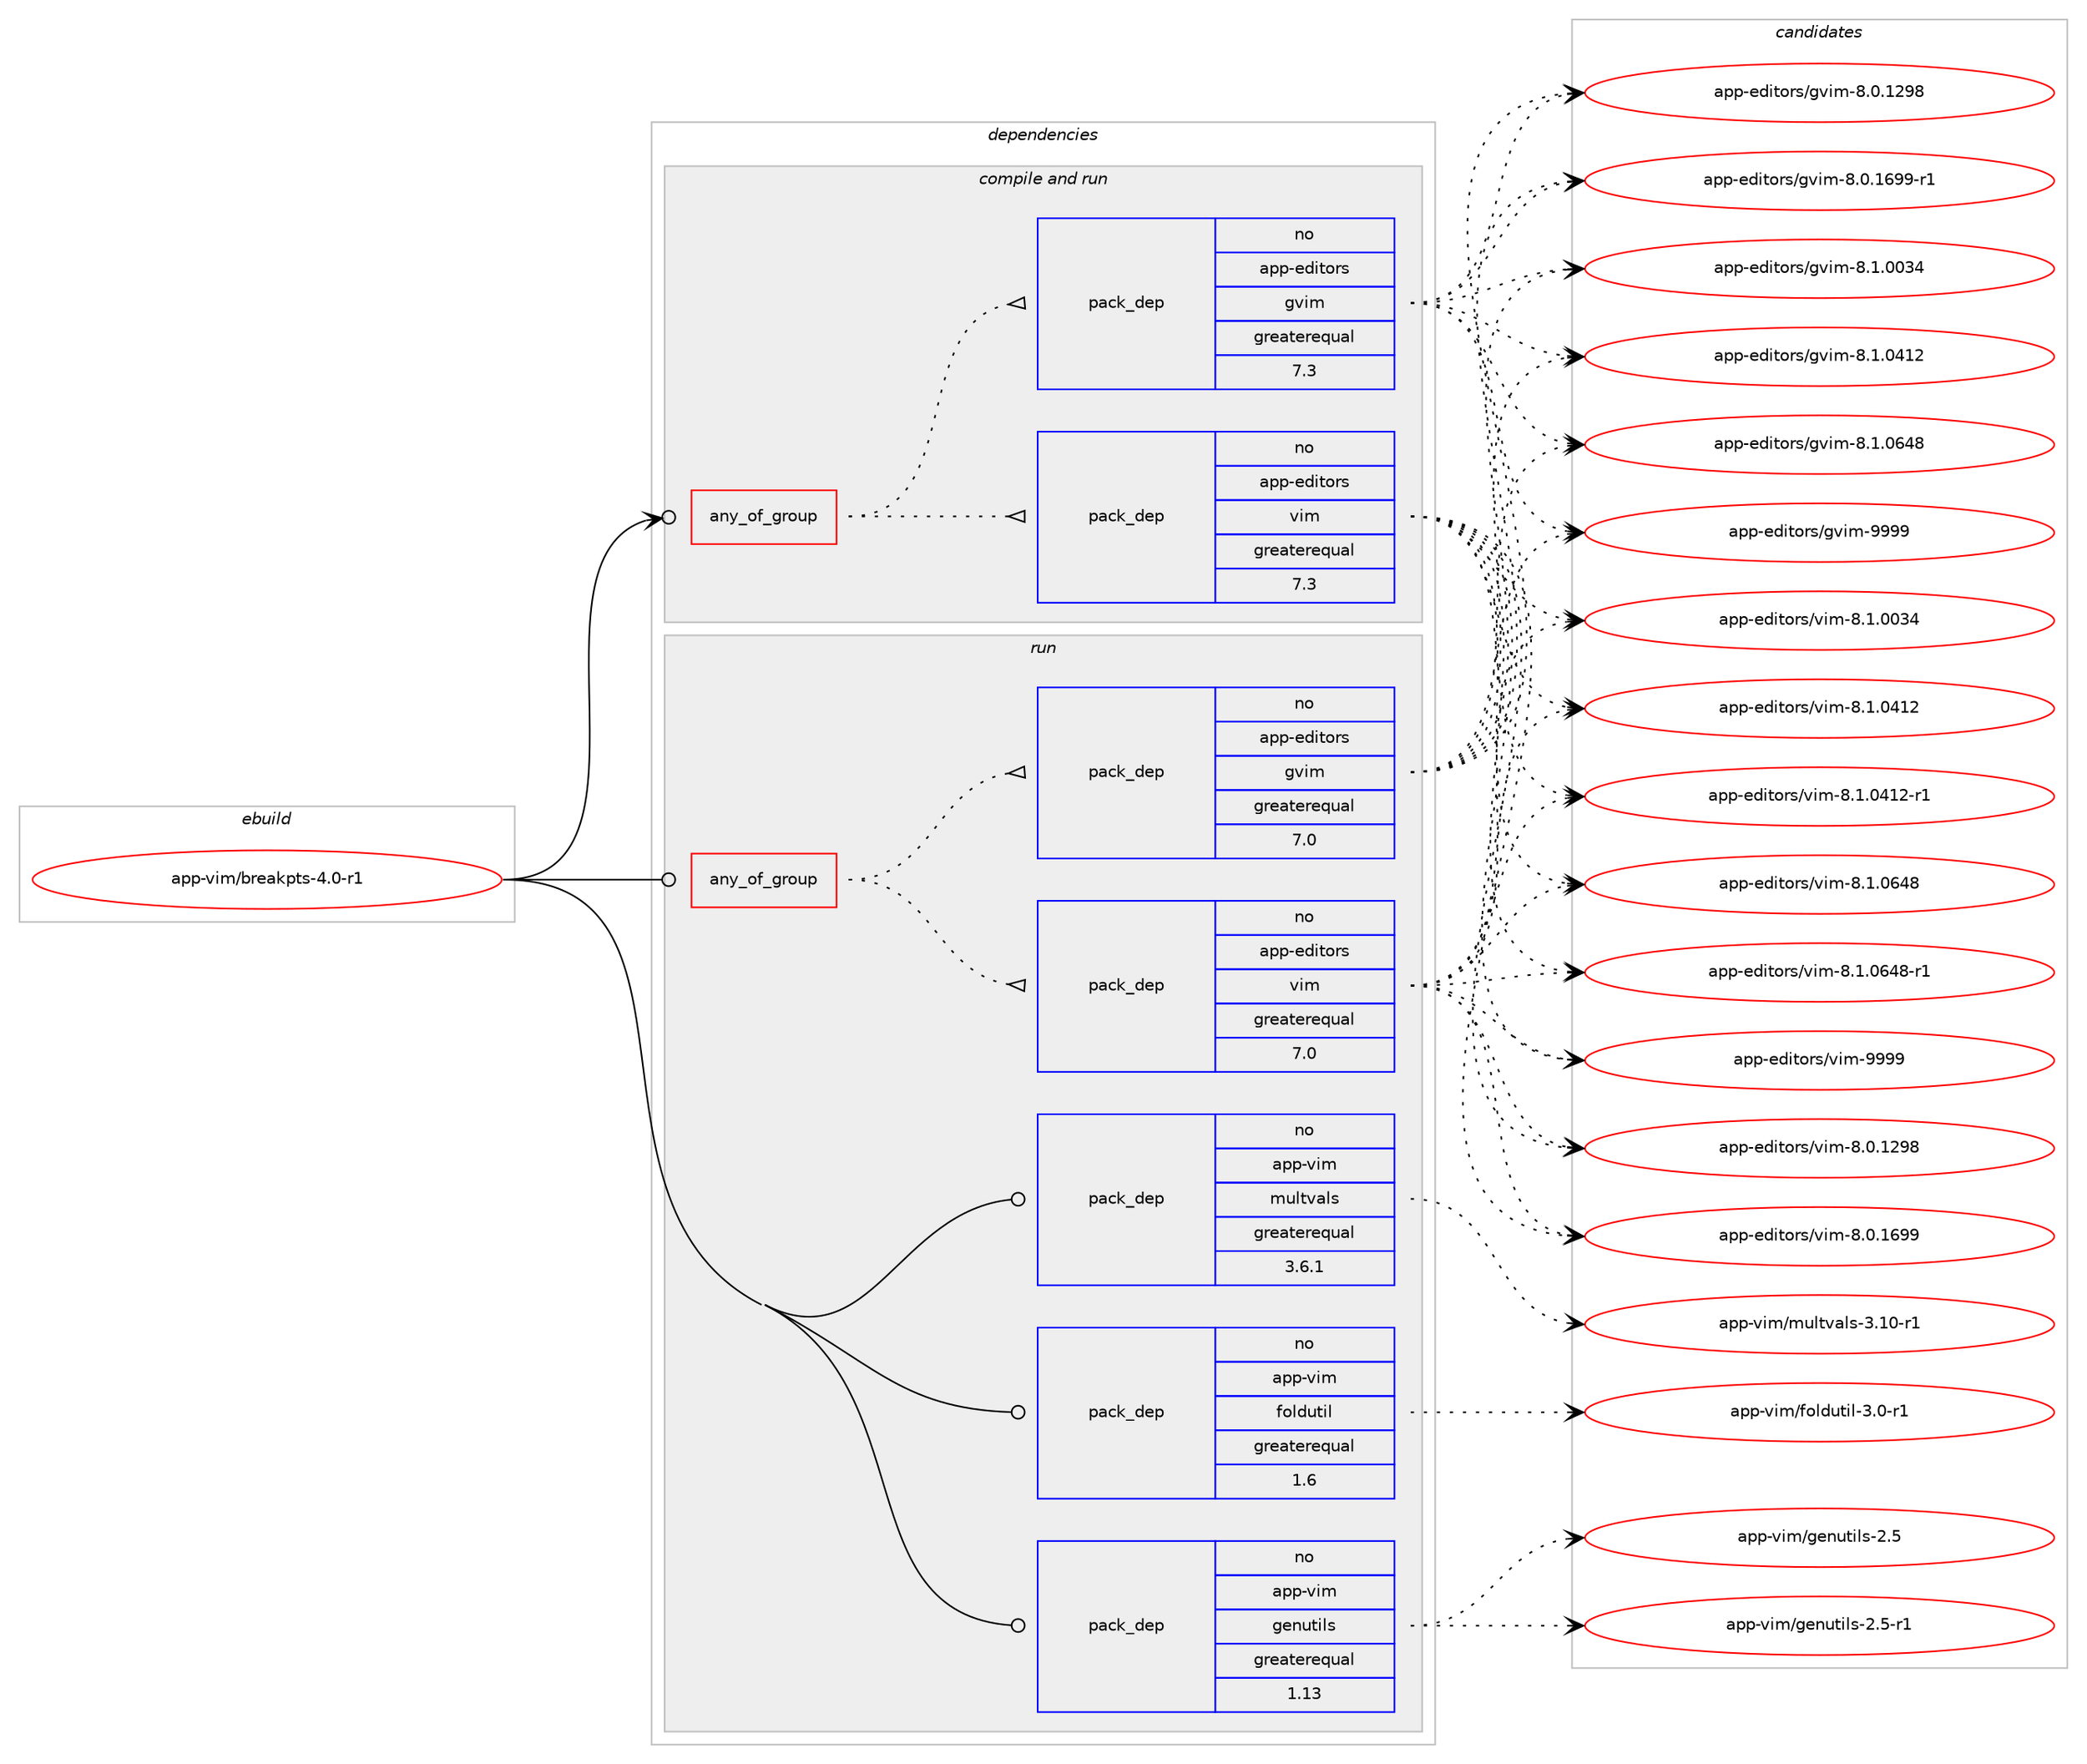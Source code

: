 digraph prolog {

# *************
# Graph options
# *************

newrank=true;
concentrate=true;
compound=true;
graph [rankdir=LR,fontname=Helvetica,fontsize=10,ranksep=1.5];#, ranksep=2.5, nodesep=0.2];
edge  [arrowhead=vee];
node  [fontname=Helvetica,fontsize=10];

# **********
# The ebuild
# **********

subgraph cluster_leftcol {
color=gray;
rank=same;
label=<<i>ebuild</i>>;
id [label="app-vim/breakpts-4.0-r1", color=red, width=4, href="../app-vim/breakpts-4.0-r1.svg"];
}

# ****************
# The dependencies
# ****************

subgraph cluster_midcol {
color=gray;
label=<<i>dependencies</i>>;
subgraph cluster_compile {
fillcolor="#eeeeee";
style=filled;
label=<<i>compile</i>>;
}
subgraph cluster_compileandrun {
fillcolor="#eeeeee";
style=filled;
label=<<i>compile and run</i>>;
subgraph any20048 {
dependency1313906 [label=<<TABLE BORDER="0" CELLBORDER="1" CELLSPACING="0" CELLPADDING="4"><TR><TD CELLPADDING="10">any_of_group</TD></TR></TABLE>>, shape=none, color=red];subgraph pack936944 {
dependency1313907 [label=<<TABLE BORDER="0" CELLBORDER="1" CELLSPACING="0" CELLPADDING="4" WIDTH="220"><TR><TD ROWSPAN="6" CELLPADDING="30">pack_dep</TD></TR><TR><TD WIDTH="110">no</TD></TR><TR><TD>app-editors</TD></TR><TR><TD>vim</TD></TR><TR><TD>greaterequal</TD></TR><TR><TD>7.3</TD></TR></TABLE>>, shape=none, color=blue];
}
dependency1313906:e -> dependency1313907:w [weight=20,style="dotted",arrowhead="oinv"];
subgraph pack936945 {
dependency1313908 [label=<<TABLE BORDER="0" CELLBORDER="1" CELLSPACING="0" CELLPADDING="4" WIDTH="220"><TR><TD ROWSPAN="6" CELLPADDING="30">pack_dep</TD></TR><TR><TD WIDTH="110">no</TD></TR><TR><TD>app-editors</TD></TR><TR><TD>gvim</TD></TR><TR><TD>greaterequal</TD></TR><TR><TD>7.3</TD></TR></TABLE>>, shape=none, color=blue];
}
dependency1313906:e -> dependency1313908:w [weight=20,style="dotted",arrowhead="oinv"];
}
id:e -> dependency1313906:w [weight=20,style="solid",arrowhead="odotvee"];
}
subgraph cluster_run {
fillcolor="#eeeeee";
style=filled;
label=<<i>run</i>>;
subgraph any20049 {
dependency1313909 [label=<<TABLE BORDER="0" CELLBORDER="1" CELLSPACING="0" CELLPADDING="4"><TR><TD CELLPADDING="10">any_of_group</TD></TR></TABLE>>, shape=none, color=red];subgraph pack936946 {
dependency1313910 [label=<<TABLE BORDER="0" CELLBORDER="1" CELLSPACING="0" CELLPADDING="4" WIDTH="220"><TR><TD ROWSPAN="6" CELLPADDING="30">pack_dep</TD></TR><TR><TD WIDTH="110">no</TD></TR><TR><TD>app-editors</TD></TR><TR><TD>vim</TD></TR><TR><TD>greaterequal</TD></TR><TR><TD>7.0</TD></TR></TABLE>>, shape=none, color=blue];
}
dependency1313909:e -> dependency1313910:w [weight=20,style="dotted",arrowhead="oinv"];
subgraph pack936947 {
dependency1313911 [label=<<TABLE BORDER="0" CELLBORDER="1" CELLSPACING="0" CELLPADDING="4" WIDTH="220"><TR><TD ROWSPAN="6" CELLPADDING="30">pack_dep</TD></TR><TR><TD WIDTH="110">no</TD></TR><TR><TD>app-editors</TD></TR><TR><TD>gvim</TD></TR><TR><TD>greaterequal</TD></TR><TR><TD>7.0</TD></TR></TABLE>>, shape=none, color=blue];
}
dependency1313909:e -> dependency1313911:w [weight=20,style="dotted",arrowhead="oinv"];
}
id:e -> dependency1313909:w [weight=20,style="solid",arrowhead="odot"];
subgraph pack936948 {
dependency1313912 [label=<<TABLE BORDER="0" CELLBORDER="1" CELLSPACING="0" CELLPADDING="4" WIDTH="220"><TR><TD ROWSPAN="6" CELLPADDING="30">pack_dep</TD></TR><TR><TD WIDTH="110">no</TD></TR><TR><TD>app-vim</TD></TR><TR><TD>foldutil</TD></TR><TR><TD>greaterequal</TD></TR><TR><TD>1.6</TD></TR></TABLE>>, shape=none, color=blue];
}
id:e -> dependency1313912:w [weight=20,style="solid",arrowhead="odot"];
subgraph pack936949 {
dependency1313913 [label=<<TABLE BORDER="0" CELLBORDER="1" CELLSPACING="0" CELLPADDING="4" WIDTH="220"><TR><TD ROWSPAN="6" CELLPADDING="30">pack_dep</TD></TR><TR><TD WIDTH="110">no</TD></TR><TR><TD>app-vim</TD></TR><TR><TD>genutils</TD></TR><TR><TD>greaterequal</TD></TR><TR><TD>1.13</TD></TR></TABLE>>, shape=none, color=blue];
}
id:e -> dependency1313913:w [weight=20,style="solid",arrowhead="odot"];
subgraph pack936950 {
dependency1313914 [label=<<TABLE BORDER="0" CELLBORDER="1" CELLSPACING="0" CELLPADDING="4" WIDTH="220"><TR><TD ROWSPAN="6" CELLPADDING="30">pack_dep</TD></TR><TR><TD WIDTH="110">no</TD></TR><TR><TD>app-vim</TD></TR><TR><TD>multvals</TD></TR><TR><TD>greaterequal</TD></TR><TR><TD>3.6.1</TD></TR></TABLE>>, shape=none, color=blue];
}
id:e -> dependency1313914:w [weight=20,style="solid",arrowhead="odot"];
}
}

# **************
# The candidates
# **************

subgraph cluster_choices {
rank=same;
color=gray;
label=<<i>candidates</i>>;

subgraph choice936944 {
color=black;
nodesep=1;
choice971121124510110010511611111411547118105109455646484649505756 [label="app-editors/vim-8.0.1298", color=red, width=4,href="../app-editors/vim-8.0.1298.svg"];
choice971121124510110010511611111411547118105109455646484649545757 [label="app-editors/vim-8.0.1699", color=red, width=4,href="../app-editors/vim-8.0.1699.svg"];
choice971121124510110010511611111411547118105109455646494648485152 [label="app-editors/vim-8.1.0034", color=red, width=4,href="../app-editors/vim-8.1.0034.svg"];
choice971121124510110010511611111411547118105109455646494648524950 [label="app-editors/vim-8.1.0412", color=red, width=4,href="../app-editors/vim-8.1.0412.svg"];
choice9711211245101100105116111114115471181051094556464946485249504511449 [label="app-editors/vim-8.1.0412-r1", color=red, width=4,href="../app-editors/vim-8.1.0412-r1.svg"];
choice971121124510110010511611111411547118105109455646494648545256 [label="app-editors/vim-8.1.0648", color=red, width=4,href="../app-editors/vim-8.1.0648.svg"];
choice9711211245101100105116111114115471181051094556464946485452564511449 [label="app-editors/vim-8.1.0648-r1", color=red, width=4,href="../app-editors/vim-8.1.0648-r1.svg"];
choice9711211245101100105116111114115471181051094557575757 [label="app-editors/vim-9999", color=red, width=4,href="../app-editors/vim-9999.svg"];
dependency1313907:e -> choice971121124510110010511611111411547118105109455646484649505756:w [style=dotted,weight="100"];
dependency1313907:e -> choice971121124510110010511611111411547118105109455646484649545757:w [style=dotted,weight="100"];
dependency1313907:e -> choice971121124510110010511611111411547118105109455646494648485152:w [style=dotted,weight="100"];
dependency1313907:e -> choice971121124510110010511611111411547118105109455646494648524950:w [style=dotted,weight="100"];
dependency1313907:e -> choice9711211245101100105116111114115471181051094556464946485249504511449:w [style=dotted,weight="100"];
dependency1313907:e -> choice971121124510110010511611111411547118105109455646494648545256:w [style=dotted,weight="100"];
dependency1313907:e -> choice9711211245101100105116111114115471181051094556464946485452564511449:w [style=dotted,weight="100"];
dependency1313907:e -> choice9711211245101100105116111114115471181051094557575757:w [style=dotted,weight="100"];
}
subgraph choice936945 {
color=black;
nodesep=1;
choice971121124510110010511611111411547103118105109455646484649505756 [label="app-editors/gvim-8.0.1298", color=red, width=4,href="../app-editors/gvim-8.0.1298.svg"];
choice9711211245101100105116111114115471031181051094556464846495457574511449 [label="app-editors/gvim-8.0.1699-r1", color=red, width=4,href="../app-editors/gvim-8.0.1699-r1.svg"];
choice971121124510110010511611111411547103118105109455646494648485152 [label="app-editors/gvim-8.1.0034", color=red, width=4,href="../app-editors/gvim-8.1.0034.svg"];
choice971121124510110010511611111411547103118105109455646494648524950 [label="app-editors/gvim-8.1.0412", color=red, width=4,href="../app-editors/gvim-8.1.0412.svg"];
choice971121124510110010511611111411547103118105109455646494648545256 [label="app-editors/gvim-8.1.0648", color=red, width=4,href="../app-editors/gvim-8.1.0648.svg"];
choice9711211245101100105116111114115471031181051094557575757 [label="app-editors/gvim-9999", color=red, width=4,href="../app-editors/gvim-9999.svg"];
dependency1313908:e -> choice971121124510110010511611111411547103118105109455646484649505756:w [style=dotted,weight="100"];
dependency1313908:e -> choice9711211245101100105116111114115471031181051094556464846495457574511449:w [style=dotted,weight="100"];
dependency1313908:e -> choice971121124510110010511611111411547103118105109455646494648485152:w [style=dotted,weight="100"];
dependency1313908:e -> choice971121124510110010511611111411547103118105109455646494648524950:w [style=dotted,weight="100"];
dependency1313908:e -> choice971121124510110010511611111411547103118105109455646494648545256:w [style=dotted,weight="100"];
dependency1313908:e -> choice9711211245101100105116111114115471031181051094557575757:w [style=dotted,weight="100"];
}
subgraph choice936946 {
color=black;
nodesep=1;
choice971121124510110010511611111411547118105109455646484649505756 [label="app-editors/vim-8.0.1298", color=red, width=4,href="../app-editors/vim-8.0.1298.svg"];
choice971121124510110010511611111411547118105109455646484649545757 [label="app-editors/vim-8.0.1699", color=red, width=4,href="../app-editors/vim-8.0.1699.svg"];
choice971121124510110010511611111411547118105109455646494648485152 [label="app-editors/vim-8.1.0034", color=red, width=4,href="../app-editors/vim-8.1.0034.svg"];
choice971121124510110010511611111411547118105109455646494648524950 [label="app-editors/vim-8.1.0412", color=red, width=4,href="../app-editors/vim-8.1.0412.svg"];
choice9711211245101100105116111114115471181051094556464946485249504511449 [label="app-editors/vim-8.1.0412-r1", color=red, width=4,href="../app-editors/vim-8.1.0412-r1.svg"];
choice971121124510110010511611111411547118105109455646494648545256 [label="app-editors/vim-8.1.0648", color=red, width=4,href="../app-editors/vim-8.1.0648.svg"];
choice9711211245101100105116111114115471181051094556464946485452564511449 [label="app-editors/vim-8.1.0648-r1", color=red, width=4,href="../app-editors/vim-8.1.0648-r1.svg"];
choice9711211245101100105116111114115471181051094557575757 [label="app-editors/vim-9999", color=red, width=4,href="../app-editors/vim-9999.svg"];
dependency1313910:e -> choice971121124510110010511611111411547118105109455646484649505756:w [style=dotted,weight="100"];
dependency1313910:e -> choice971121124510110010511611111411547118105109455646484649545757:w [style=dotted,weight="100"];
dependency1313910:e -> choice971121124510110010511611111411547118105109455646494648485152:w [style=dotted,weight="100"];
dependency1313910:e -> choice971121124510110010511611111411547118105109455646494648524950:w [style=dotted,weight="100"];
dependency1313910:e -> choice9711211245101100105116111114115471181051094556464946485249504511449:w [style=dotted,weight="100"];
dependency1313910:e -> choice971121124510110010511611111411547118105109455646494648545256:w [style=dotted,weight="100"];
dependency1313910:e -> choice9711211245101100105116111114115471181051094556464946485452564511449:w [style=dotted,weight="100"];
dependency1313910:e -> choice9711211245101100105116111114115471181051094557575757:w [style=dotted,weight="100"];
}
subgraph choice936947 {
color=black;
nodesep=1;
choice971121124510110010511611111411547103118105109455646484649505756 [label="app-editors/gvim-8.0.1298", color=red, width=4,href="../app-editors/gvim-8.0.1298.svg"];
choice9711211245101100105116111114115471031181051094556464846495457574511449 [label="app-editors/gvim-8.0.1699-r1", color=red, width=4,href="../app-editors/gvim-8.0.1699-r1.svg"];
choice971121124510110010511611111411547103118105109455646494648485152 [label="app-editors/gvim-8.1.0034", color=red, width=4,href="../app-editors/gvim-8.1.0034.svg"];
choice971121124510110010511611111411547103118105109455646494648524950 [label="app-editors/gvim-8.1.0412", color=red, width=4,href="../app-editors/gvim-8.1.0412.svg"];
choice971121124510110010511611111411547103118105109455646494648545256 [label="app-editors/gvim-8.1.0648", color=red, width=4,href="../app-editors/gvim-8.1.0648.svg"];
choice9711211245101100105116111114115471031181051094557575757 [label="app-editors/gvim-9999", color=red, width=4,href="../app-editors/gvim-9999.svg"];
dependency1313911:e -> choice971121124510110010511611111411547103118105109455646484649505756:w [style=dotted,weight="100"];
dependency1313911:e -> choice9711211245101100105116111114115471031181051094556464846495457574511449:w [style=dotted,weight="100"];
dependency1313911:e -> choice971121124510110010511611111411547103118105109455646494648485152:w [style=dotted,weight="100"];
dependency1313911:e -> choice971121124510110010511611111411547103118105109455646494648524950:w [style=dotted,weight="100"];
dependency1313911:e -> choice971121124510110010511611111411547103118105109455646494648545256:w [style=dotted,weight="100"];
dependency1313911:e -> choice9711211245101100105116111114115471031181051094557575757:w [style=dotted,weight="100"];
}
subgraph choice936948 {
color=black;
nodesep=1;
choice971121124511810510947102111108100117116105108455146484511449 [label="app-vim/foldutil-3.0-r1", color=red, width=4,href="../app-vim/foldutil-3.0-r1.svg"];
dependency1313912:e -> choice971121124511810510947102111108100117116105108455146484511449:w [style=dotted,weight="100"];
}
subgraph choice936949 {
color=black;
nodesep=1;
choice97112112451181051094710310111011711610510811545504653 [label="app-vim/genutils-2.5", color=red, width=4,href="../app-vim/genutils-2.5.svg"];
choice971121124511810510947103101110117116105108115455046534511449 [label="app-vim/genutils-2.5-r1", color=red, width=4,href="../app-vim/genutils-2.5-r1.svg"];
dependency1313913:e -> choice97112112451181051094710310111011711610510811545504653:w [style=dotted,weight="100"];
dependency1313913:e -> choice971121124511810510947103101110117116105108115455046534511449:w [style=dotted,weight="100"];
}
subgraph choice936950 {
color=black;
nodesep=1;
choice9711211245118105109471091171081161189710811545514649484511449 [label="app-vim/multvals-3.10-r1", color=red, width=4,href="../app-vim/multvals-3.10-r1.svg"];
dependency1313914:e -> choice9711211245118105109471091171081161189710811545514649484511449:w [style=dotted,weight="100"];
}
}

}
